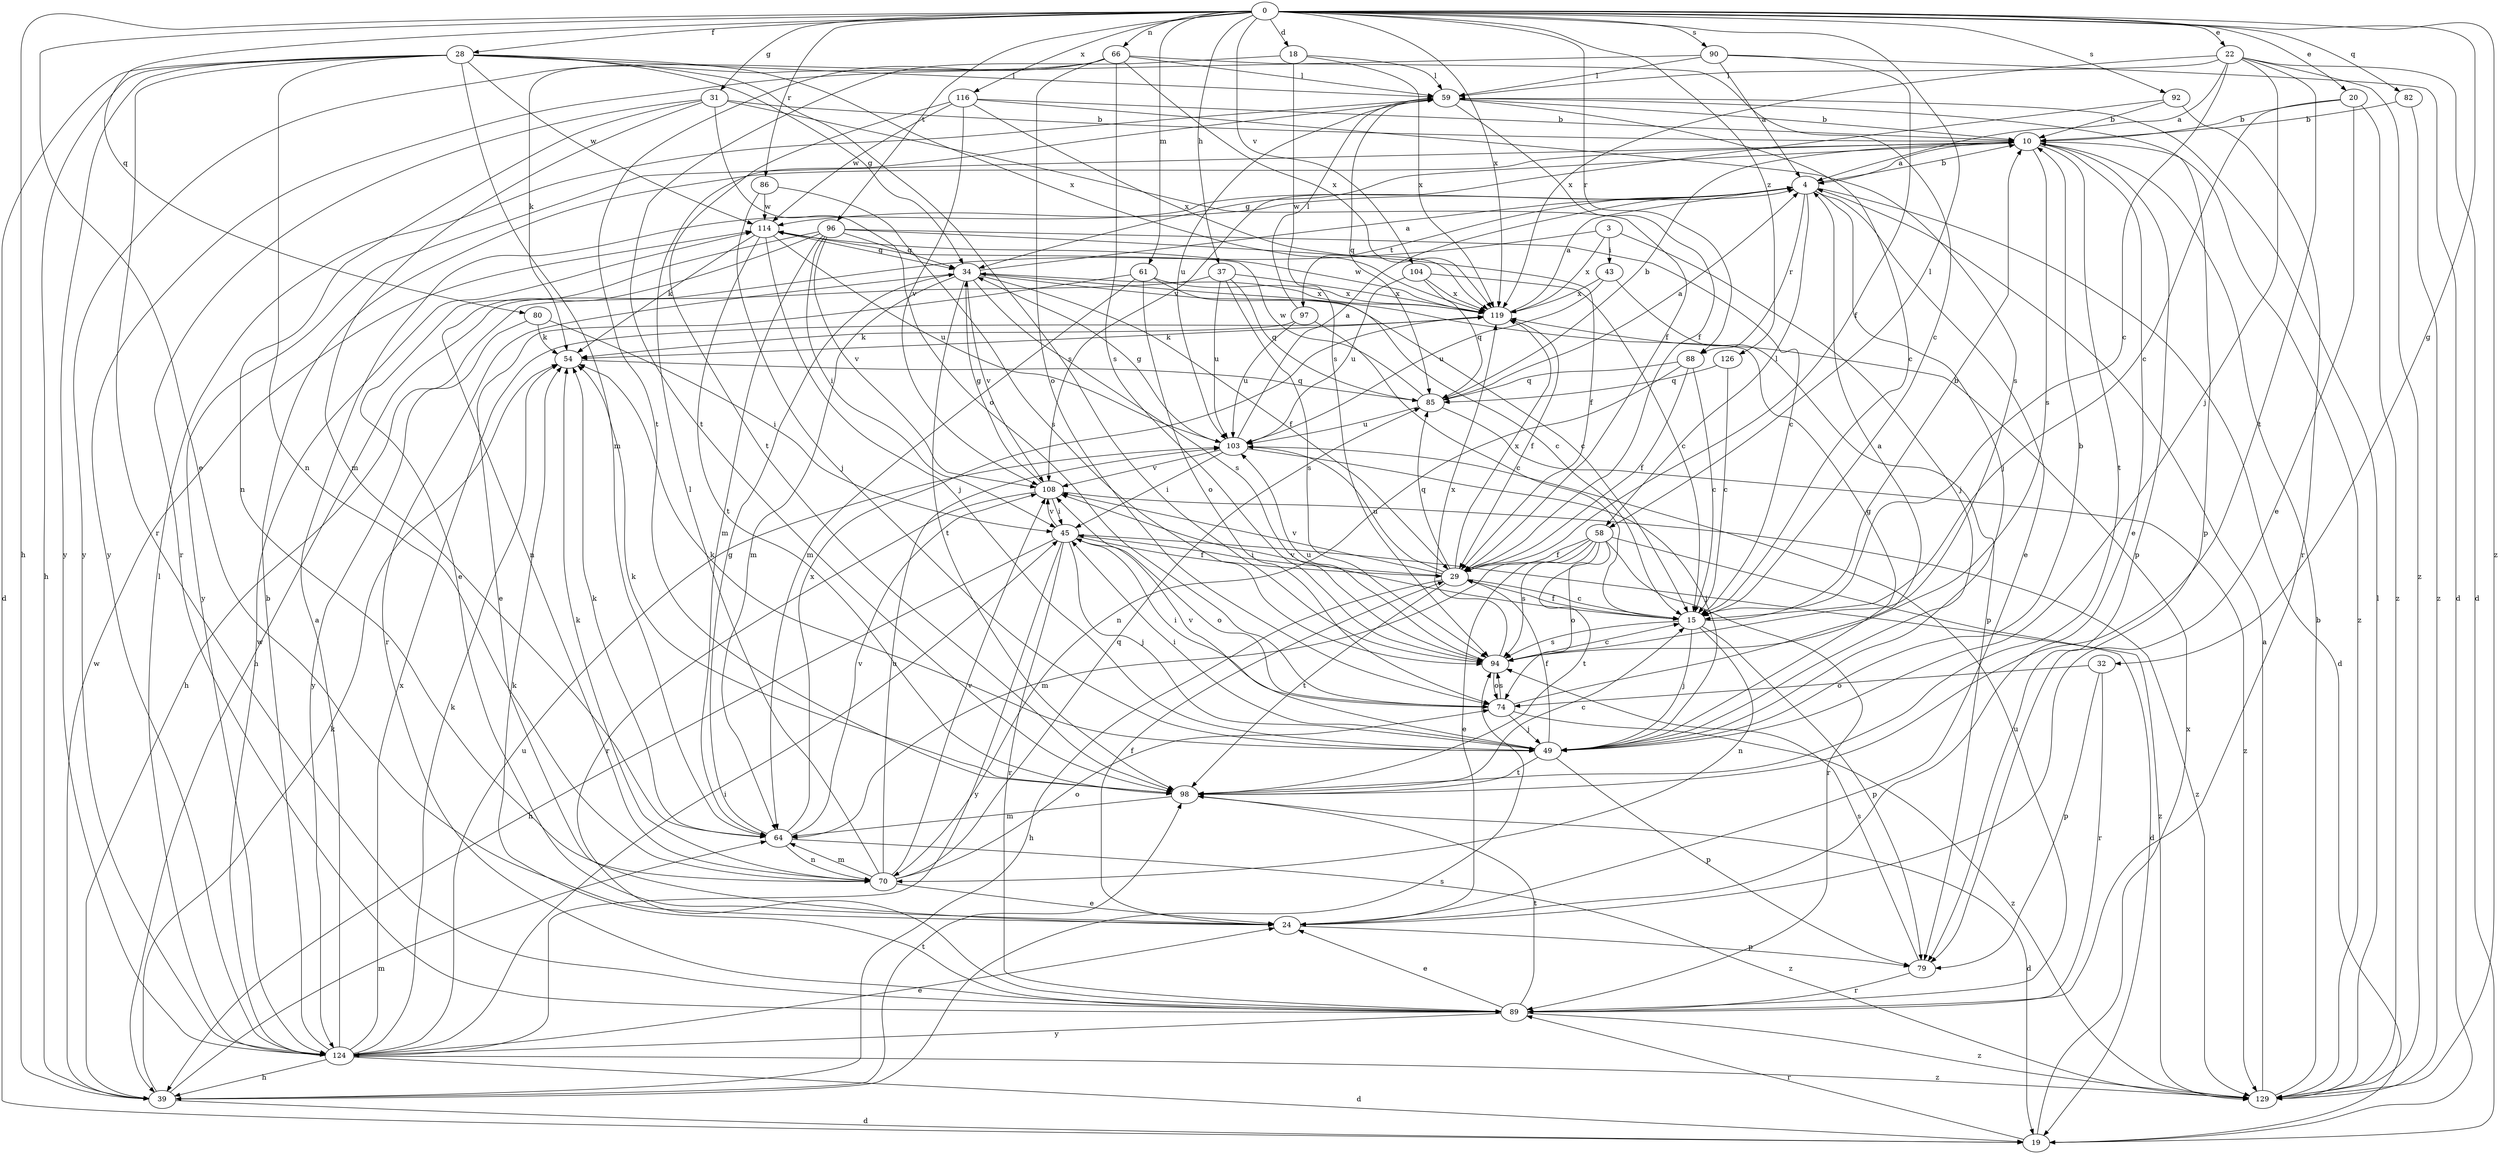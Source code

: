 strict digraph  {
0;
3;
4;
10;
15;
18;
19;
20;
22;
24;
28;
29;
31;
32;
34;
37;
39;
43;
45;
49;
54;
58;
59;
61;
64;
66;
70;
74;
79;
80;
82;
85;
86;
88;
89;
90;
92;
94;
96;
97;
98;
103;
104;
108;
114;
116;
119;
124;
126;
129;
0 -> 18  [label=d];
0 -> 20  [label=e];
0 -> 22  [label=e];
0 -> 24  [label=e];
0 -> 28  [label=f];
0 -> 31  [label=g];
0 -> 32  [label=g];
0 -> 37  [label=h];
0 -> 39  [label=h];
0 -> 58  [label=l];
0 -> 61  [label=m];
0 -> 66  [label=n];
0 -> 80  [label=q];
0 -> 82  [label=q];
0 -> 86  [label=r];
0 -> 88  [label=r];
0 -> 90  [label=s];
0 -> 92  [label=s];
0 -> 96  [label=t];
0 -> 104  [label=v];
0 -> 116  [label=x];
0 -> 119  [label=x];
0 -> 126  [label=z];
0 -> 129  [label=z];
3 -> 39  [label=h];
3 -> 43  [label=i];
3 -> 49  [label=j];
3 -> 119  [label=x];
4 -> 10  [label=b];
4 -> 19  [label=d];
4 -> 24  [label=e];
4 -> 49  [label=j];
4 -> 58  [label=l];
4 -> 88  [label=r];
4 -> 97  [label=t];
4 -> 114  [label=w];
10 -> 4  [label=a];
10 -> 24  [label=e];
10 -> 34  [label=g];
10 -> 79  [label=p];
10 -> 94  [label=s];
10 -> 98  [label=t];
10 -> 124  [label=y];
10 -> 129  [label=z];
15 -> 10  [label=b];
15 -> 29  [label=f];
15 -> 49  [label=j];
15 -> 70  [label=n];
15 -> 79  [label=p];
15 -> 94  [label=s];
15 -> 108  [label=v];
18 -> 59  [label=l];
18 -> 94  [label=s];
18 -> 98  [label=t];
18 -> 119  [label=x];
19 -> 89  [label=r];
19 -> 119  [label=x];
20 -> 10  [label=b];
20 -> 15  [label=c];
20 -> 24  [label=e];
20 -> 129  [label=z];
22 -> 4  [label=a];
22 -> 15  [label=c];
22 -> 19  [label=d];
22 -> 49  [label=j];
22 -> 59  [label=l];
22 -> 98  [label=t];
22 -> 119  [label=x];
22 -> 129  [label=z];
24 -> 29  [label=f];
24 -> 79  [label=p];
28 -> 19  [label=d];
28 -> 34  [label=g];
28 -> 39  [label=h];
28 -> 59  [label=l];
28 -> 64  [label=m];
28 -> 70  [label=n];
28 -> 89  [label=r];
28 -> 94  [label=s];
28 -> 114  [label=w];
28 -> 119  [label=x];
28 -> 124  [label=y];
29 -> 15  [label=c];
29 -> 39  [label=h];
29 -> 45  [label=i];
29 -> 85  [label=q];
29 -> 98  [label=t];
29 -> 103  [label=u];
29 -> 108  [label=v];
29 -> 119  [label=x];
31 -> 10  [label=b];
31 -> 29  [label=f];
31 -> 64  [label=m];
31 -> 70  [label=n];
31 -> 74  [label=o];
31 -> 89  [label=r];
32 -> 74  [label=o];
32 -> 79  [label=p];
32 -> 89  [label=r];
34 -> 4  [label=a];
34 -> 15  [label=c];
34 -> 29  [label=f];
34 -> 64  [label=m];
34 -> 89  [label=r];
34 -> 94  [label=s];
34 -> 98  [label=t];
34 -> 108  [label=v];
34 -> 119  [label=x];
37 -> 39  [label=h];
37 -> 85  [label=q];
37 -> 94  [label=s];
37 -> 103  [label=u];
37 -> 119  [label=x];
39 -> 19  [label=d];
39 -> 54  [label=k];
39 -> 64  [label=m];
39 -> 94  [label=s];
39 -> 98  [label=t];
39 -> 114  [label=w];
43 -> 79  [label=p];
43 -> 103  [label=u];
43 -> 119  [label=x];
45 -> 29  [label=f];
45 -> 39  [label=h];
45 -> 49  [label=j];
45 -> 74  [label=o];
45 -> 89  [label=r];
45 -> 108  [label=v];
45 -> 124  [label=y];
45 -> 129  [label=z];
49 -> 10  [label=b];
49 -> 29  [label=f];
49 -> 34  [label=g];
49 -> 45  [label=i];
49 -> 54  [label=k];
49 -> 79  [label=p];
49 -> 98  [label=t];
49 -> 108  [label=v];
54 -> 85  [label=q];
58 -> 19  [label=d];
58 -> 24  [label=e];
58 -> 29  [label=f];
58 -> 64  [label=m];
58 -> 74  [label=o];
58 -> 89  [label=r];
58 -> 94  [label=s];
58 -> 98  [label=t];
59 -> 10  [label=b];
59 -> 15  [label=c];
59 -> 29  [label=f];
59 -> 79  [label=p];
59 -> 85  [label=q];
59 -> 103  [label=u];
61 -> 15  [label=c];
61 -> 24  [label=e];
61 -> 64  [label=m];
61 -> 74  [label=o];
61 -> 119  [label=x];
64 -> 34  [label=g];
64 -> 54  [label=k];
64 -> 70  [label=n];
64 -> 108  [label=v];
64 -> 119  [label=x];
64 -> 129  [label=z];
66 -> 15  [label=c];
66 -> 54  [label=k];
66 -> 59  [label=l];
66 -> 74  [label=o];
66 -> 94  [label=s];
66 -> 98  [label=t];
66 -> 119  [label=x];
66 -> 124  [label=y];
70 -> 24  [label=e];
70 -> 54  [label=k];
70 -> 59  [label=l];
70 -> 64  [label=m];
70 -> 74  [label=o];
70 -> 85  [label=q];
70 -> 103  [label=u];
70 -> 108  [label=v];
74 -> 4  [label=a];
74 -> 45  [label=i];
74 -> 49  [label=j];
74 -> 94  [label=s];
74 -> 129  [label=z];
79 -> 89  [label=r];
79 -> 94  [label=s];
80 -> 45  [label=i];
80 -> 54  [label=k];
80 -> 124  [label=y];
82 -> 10  [label=b];
82 -> 129  [label=z];
85 -> 4  [label=a];
85 -> 10  [label=b];
85 -> 103  [label=u];
85 -> 114  [label=w];
85 -> 129  [label=z];
86 -> 49  [label=j];
86 -> 94  [label=s];
86 -> 114  [label=w];
88 -> 15  [label=c];
88 -> 29  [label=f];
88 -> 70  [label=n];
88 -> 85  [label=q];
89 -> 24  [label=e];
89 -> 54  [label=k];
89 -> 98  [label=t];
89 -> 103  [label=u];
89 -> 124  [label=y];
89 -> 129  [label=z];
90 -> 4  [label=a];
90 -> 19  [label=d];
90 -> 29  [label=f];
90 -> 59  [label=l];
90 -> 124  [label=y];
92 -> 10  [label=b];
92 -> 89  [label=r];
92 -> 108  [label=v];
94 -> 15  [label=c];
94 -> 74  [label=o];
94 -> 103  [label=u];
94 -> 119  [label=x];
96 -> 15  [label=c];
96 -> 24  [label=e];
96 -> 29  [label=f];
96 -> 34  [label=g];
96 -> 45  [label=i];
96 -> 64  [label=m];
96 -> 70  [label=n];
96 -> 108  [label=v];
97 -> 15  [label=c];
97 -> 54  [label=k];
97 -> 59  [label=l];
97 -> 103  [label=u];
98 -> 15  [label=c];
98 -> 19  [label=d];
98 -> 54  [label=k];
98 -> 64  [label=m];
103 -> 4  [label=a];
103 -> 34  [label=g];
103 -> 45  [label=i];
103 -> 49  [label=j];
103 -> 108  [label=v];
104 -> 15  [label=c];
104 -> 85  [label=q];
104 -> 103  [label=u];
104 -> 119  [label=x];
108 -> 34  [label=g];
108 -> 45  [label=i];
108 -> 89  [label=r];
108 -> 129  [label=z];
114 -> 34  [label=g];
114 -> 49  [label=j];
114 -> 54  [label=k];
114 -> 98  [label=t];
114 -> 103  [label=u];
116 -> 10  [label=b];
116 -> 94  [label=s];
116 -> 98  [label=t];
116 -> 108  [label=v];
116 -> 114  [label=w];
116 -> 119  [label=x];
119 -> 4  [label=a];
119 -> 29  [label=f];
119 -> 54  [label=k];
119 -> 114  [label=w];
124 -> 4  [label=a];
124 -> 10  [label=b];
124 -> 19  [label=d];
124 -> 24  [label=e];
124 -> 39  [label=h];
124 -> 45  [label=i];
124 -> 54  [label=k];
124 -> 59  [label=l];
124 -> 103  [label=u];
124 -> 114  [label=w];
124 -> 119  [label=x];
124 -> 129  [label=z];
126 -> 15  [label=c];
126 -> 85  [label=q];
129 -> 4  [label=a];
129 -> 10  [label=b];
129 -> 59  [label=l];
}
